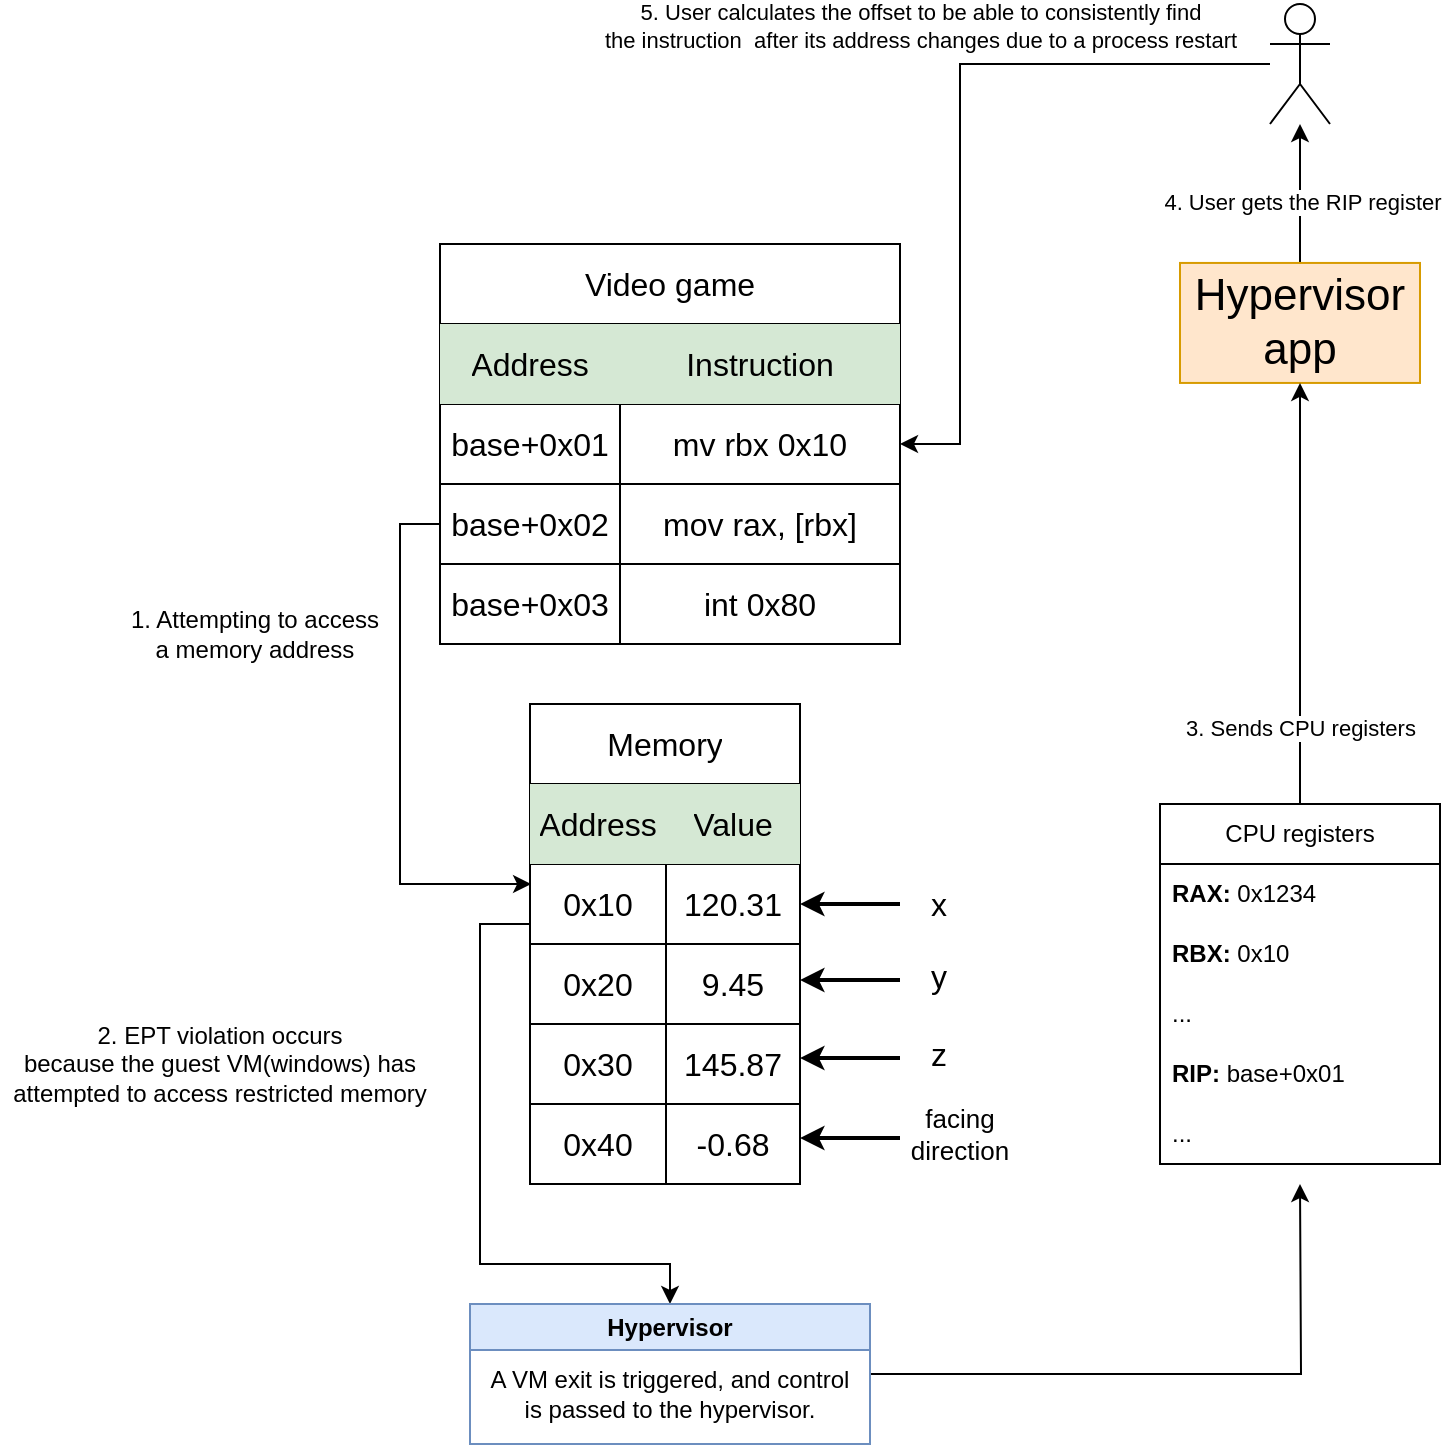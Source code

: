<mxfile version="26.0.14">
  <diagram name="Page-1" id="G9ifJQ4g6TrN1BijheMH">
    <mxGraphModel dx="1430" dy="790" grid="1" gridSize="10" guides="1" tooltips="1" connect="1" arrows="1" fold="1" page="1" pageScale="1" pageWidth="850" pageHeight="1100" math="0" shadow="0">
      <root>
        <mxCell id="0" />
        <mxCell id="1" parent="0" />
        <mxCell id="hTknCnMsD0R82yOyaQMN-39" value="" style="shape=table;startSize=0;container=1;collapsible=0;childLayout=tableLayout;fontSize=16;" parent="1" vertex="1">
          <mxGeometry x="335" y="440" width="135" height="240" as="geometry" />
        </mxCell>
        <mxCell id="hTknCnMsD0R82yOyaQMN-40" value="" style="shape=tableRow;horizontal=0;startSize=0;swimlaneHead=0;swimlaneBody=0;strokeColor=inherit;top=0;left=0;bottom=0;right=0;collapsible=0;dropTarget=0;fillColor=none;points=[[0,0.5],[1,0.5]];portConstraint=eastwest;fontSize=16;" parent="hTknCnMsD0R82yOyaQMN-39" vertex="1">
          <mxGeometry width="135" height="40" as="geometry" />
        </mxCell>
        <mxCell id="hTknCnMsD0R82yOyaQMN-41" value="Memory" style="shape=partialRectangle;html=1;whiteSpace=wrap;connectable=0;strokeColor=inherit;overflow=hidden;fillColor=none;top=0;left=0;bottom=0;right=0;pointerEvents=1;fontSize=16;rowspan=1;colspan=2;" parent="hTknCnMsD0R82yOyaQMN-40" vertex="1">
          <mxGeometry width="135" height="40" as="geometry">
            <mxRectangle width="68" height="40" as="alternateBounds" />
          </mxGeometry>
        </mxCell>
        <mxCell id="hTknCnMsD0R82yOyaQMN-42" value="" style="shape=partialRectangle;html=1;whiteSpace=wrap;connectable=0;strokeColor=inherit;overflow=hidden;fillColor=none;top=0;left=0;bottom=0;right=0;pointerEvents=1;fontSize=16;" parent="hTknCnMsD0R82yOyaQMN-40" vertex="1" visible="0">
          <mxGeometry x="68" width="67" height="40" as="geometry">
            <mxRectangle width="67" height="40" as="alternateBounds" />
          </mxGeometry>
        </mxCell>
        <mxCell id="hTknCnMsD0R82yOyaQMN-44" value="" style="shape=tableRow;horizontal=0;startSize=0;swimlaneHead=0;swimlaneBody=0;strokeColor=inherit;top=0;left=0;bottom=0;right=0;collapsible=0;dropTarget=0;fillColor=none;points=[[0,0.5],[1,0.5]];portConstraint=eastwest;fontSize=16;" parent="hTknCnMsD0R82yOyaQMN-39" vertex="1">
          <mxGeometry y="40" width="135" height="40" as="geometry" />
        </mxCell>
        <mxCell id="hTknCnMsD0R82yOyaQMN-45" value="Address" style="shape=partialRectangle;html=1;whiteSpace=wrap;connectable=0;strokeColor=#82b366;overflow=hidden;fillColor=#d5e8d4;top=0;left=0;bottom=0;right=0;pointerEvents=1;fontSize=16;" parent="hTknCnMsD0R82yOyaQMN-44" vertex="1">
          <mxGeometry width="68" height="40" as="geometry">
            <mxRectangle width="68" height="40" as="alternateBounds" />
          </mxGeometry>
        </mxCell>
        <mxCell id="hTknCnMsD0R82yOyaQMN-46" value="Value" style="shape=partialRectangle;html=1;whiteSpace=wrap;connectable=0;strokeColor=#82b366;overflow=hidden;fillColor=#d5e8d4;top=0;left=0;bottom=0;right=0;pointerEvents=1;fontSize=16;" parent="hTknCnMsD0R82yOyaQMN-44" vertex="1">
          <mxGeometry x="68" width="67" height="40" as="geometry">
            <mxRectangle width="67" height="40" as="alternateBounds" />
          </mxGeometry>
        </mxCell>
        <mxCell id="hTknCnMsD0R82yOyaQMN-48" value="" style="shape=tableRow;horizontal=0;startSize=0;swimlaneHead=0;swimlaneBody=0;strokeColor=inherit;top=0;left=0;bottom=0;right=0;collapsible=0;dropTarget=0;fillColor=none;points=[[0,0.5],[1,0.5]];portConstraint=eastwest;fontSize=16;" parent="hTknCnMsD0R82yOyaQMN-39" vertex="1">
          <mxGeometry y="80" width="135" height="40" as="geometry" />
        </mxCell>
        <mxCell id="hTknCnMsD0R82yOyaQMN-49" value="0x10" style="shape=partialRectangle;html=1;whiteSpace=wrap;connectable=0;strokeColor=inherit;overflow=hidden;fillColor=none;top=0;left=0;bottom=0;right=0;pointerEvents=1;fontSize=16;" parent="hTknCnMsD0R82yOyaQMN-48" vertex="1">
          <mxGeometry width="68" height="40" as="geometry">
            <mxRectangle width="68" height="40" as="alternateBounds" />
          </mxGeometry>
        </mxCell>
        <mxCell id="hTknCnMsD0R82yOyaQMN-50" value="120.31" style="shape=partialRectangle;html=1;whiteSpace=wrap;connectable=0;strokeColor=inherit;overflow=hidden;fillColor=none;top=0;left=0;bottom=0;right=0;pointerEvents=1;fontSize=16;" parent="hTknCnMsD0R82yOyaQMN-48" vertex="1">
          <mxGeometry x="68" width="67" height="40" as="geometry">
            <mxRectangle width="67" height="40" as="alternateBounds" />
          </mxGeometry>
        </mxCell>
        <mxCell id="hTknCnMsD0R82yOyaQMN-58" style="shape=tableRow;horizontal=0;startSize=0;swimlaneHead=0;swimlaneBody=0;strokeColor=inherit;top=0;left=0;bottom=0;right=0;collapsible=0;dropTarget=0;fillColor=none;points=[[0,0.5],[1,0.5]];portConstraint=eastwest;fontSize=16;" parent="hTknCnMsD0R82yOyaQMN-39" vertex="1">
          <mxGeometry y="120" width="135" height="40" as="geometry" />
        </mxCell>
        <mxCell id="hTknCnMsD0R82yOyaQMN-59" value="0x20" style="shape=partialRectangle;html=1;whiteSpace=wrap;connectable=0;strokeColor=inherit;overflow=hidden;fillColor=none;top=0;left=0;bottom=0;right=0;pointerEvents=1;fontSize=16;align=center;" parent="hTknCnMsD0R82yOyaQMN-58" vertex="1">
          <mxGeometry width="68" height="40" as="geometry">
            <mxRectangle width="68" height="40" as="alternateBounds" />
          </mxGeometry>
        </mxCell>
        <mxCell id="hTknCnMsD0R82yOyaQMN-60" value="9.45" style="shape=partialRectangle;html=1;whiteSpace=wrap;connectable=0;strokeColor=inherit;overflow=hidden;fillColor=none;top=0;left=0;bottom=0;right=0;pointerEvents=1;fontSize=16;" parent="hTknCnMsD0R82yOyaQMN-58" vertex="1">
          <mxGeometry x="68" width="67" height="40" as="geometry">
            <mxRectangle width="67" height="40" as="alternateBounds" />
          </mxGeometry>
        </mxCell>
        <mxCell id="hTknCnMsD0R82yOyaQMN-55" style="shape=tableRow;horizontal=0;startSize=0;swimlaneHead=0;swimlaneBody=0;strokeColor=inherit;top=0;left=0;bottom=0;right=0;collapsible=0;dropTarget=0;fillColor=none;points=[[0,0.5],[1,0.5]];portConstraint=eastwest;fontSize=16;" parent="hTknCnMsD0R82yOyaQMN-39" vertex="1">
          <mxGeometry y="160" width="135" height="40" as="geometry" />
        </mxCell>
        <mxCell id="hTknCnMsD0R82yOyaQMN-56" value="0x30" style="shape=partialRectangle;html=1;whiteSpace=wrap;connectable=0;strokeColor=inherit;overflow=hidden;fillColor=none;top=0;left=0;bottom=0;right=0;pointerEvents=1;fontSize=16;" parent="hTknCnMsD0R82yOyaQMN-55" vertex="1">
          <mxGeometry width="68" height="40" as="geometry">
            <mxRectangle width="68" height="40" as="alternateBounds" />
          </mxGeometry>
        </mxCell>
        <mxCell id="hTknCnMsD0R82yOyaQMN-57" value="145.87" style="shape=partialRectangle;html=1;whiteSpace=wrap;connectable=0;strokeColor=inherit;overflow=hidden;fillColor=none;top=0;left=0;bottom=0;right=0;pointerEvents=1;fontSize=16;" parent="hTknCnMsD0R82yOyaQMN-55" vertex="1">
          <mxGeometry x="68" width="67" height="40" as="geometry">
            <mxRectangle width="67" height="40" as="alternateBounds" />
          </mxGeometry>
        </mxCell>
        <mxCell id="hTknCnMsD0R82yOyaQMN-52" style="shape=tableRow;horizontal=0;startSize=0;swimlaneHead=0;swimlaneBody=0;strokeColor=inherit;top=0;left=0;bottom=0;right=0;collapsible=0;dropTarget=0;fillColor=none;points=[[0,0.5],[1,0.5]];portConstraint=eastwest;fontSize=16;" parent="hTknCnMsD0R82yOyaQMN-39" vertex="1">
          <mxGeometry y="200" width="135" height="40" as="geometry" />
        </mxCell>
        <mxCell id="hTknCnMsD0R82yOyaQMN-53" value="0x40" style="shape=partialRectangle;html=1;whiteSpace=wrap;connectable=0;strokeColor=inherit;overflow=hidden;fillColor=none;top=0;left=0;bottom=0;right=0;pointerEvents=1;fontSize=16;" parent="hTknCnMsD0R82yOyaQMN-52" vertex="1">
          <mxGeometry width="68" height="40" as="geometry">
            <mxRectangle width="68" height="40" as="alternateBounds" />
          </mxGeometry>
        </mxCell>
        <mxCell id="hTknCnMsD0R82yOyaQMN-54" value="-0.68" style="shape=partialRectangle;html=1;whiteSpace=wrap;connectable=0;strokeColor=inherit;overflow=hidden;fillColor=none;top=0;left=0;bottom=0;right=0;pointerEvents=1;fontSize=16;" parent="hTknCnMsD0R82yOyaQMN-52" vertex="1">
          <mxGeometry x="68" width="67" height="40" as="geometry">
            <mxRectangle width="67" height="40" as="alternateBounds" />
          </mxGeometry>
        </mxCell>
        <mxCell id="hTknCnMsD0R82yOyaQMN-61" value="" style="endArrow=classic;html=1;rounded=0;entryX=1;entryY=0.5;entryDx=0;entryDy=0;strokeWidth=2;exitX=0;exitY=0.5;exitDx=0;exitDy=0;" parent="1" source="hTknCnMsD0R82yOyaQMN-64" target="hTknCnMsD0R82yOyaQMN-48" edge="1">
          <mxGeometry width="50" height="50" relative="1" as="geometry">
            <mxPoint x="765" y="310" as="sourcePoint" />
            <mxPoint x="815" y="320" as="targetPoint" />
          </mxGeometry>
        </mxCell>
        <mxCell id="hTknCnMsD0R82yOyaQMN-64" value="&lt;font style=&quot;font-size: 16px;&quot;&gt;x&lt;/font&gt;" style="text;html=1;align=center;verticalAlign=middle;whiteSpace=wrap;rounded=0;" parent="1" vertex="1">
          <mxGeometry x="520" y="525" width="39" height="30" as="geometry" />
        </mxCell>
        <mxCell id="hTknCnMsD0R82yOyaQMN-67" value="" style="endArrow=classic;html=1;rounded=0;entryX=1;entryY=0.5;entryDx=0;entryDy=0;strokeWidth=2;" parent="1" edge="1">
          <mxGeometry width="50" height="50" relative="1" as="geometry">
            <mxPoint x="520" y="578" as="sourcePoint" />
            <mxPoint x="470" y="578" as="targetPoint" />
          </mxGeometry>
        </mxCell>
        <mxCell id="hTknCnMsD0R82yOyaQMN-68" value="&lt;font style=&quot;font-size: 16px;&quot;&gt;y&lt;/font&gt;" style="text;html=1;align=center;verticalAlign=middle;whiteSpace=wrap;rounded=0;" parent="1" vertex="1">
          <mxGeometry x="520" y="561" width="39" height="30" as="geometry" />
        </mxCell>
        <mxCell id="hTknCnMsD0R82yOyaQMN-69" value="" style="endArrow=classic;html=1;rounded=0;entryX=1;entryY=0.5;entryDx=0;entryDy=0;strokeWidth=2;" parent="1" edge="1">
          <mxGeometry width="50" height="50" relative="1" as="geometry">
            <mxPoint x="520" y="617" as="sourcePoint" />
            <mxPoint x="470" y="617" as="targetPoint" />
          </mxGeometry>
        </mxCell>
        <mxCell id="hTknCnMsD0R82yOyaQMN-70" value="&lt;font style=&quot;font-size: 16px;&quot;&gt;z&lt;/font&gt;" style="text;html=1;align=center;verticalAlign=middle;whiteSpace=wrap;rounded=0;" parent="1" vertex="1">
          <mxGeometry x="520" y="600" width="39" height="30" as="geometry" />
        </mxCell>
        <mxCell id="hTknCnMsD0R82yOyaQMN-71" value="" style="endArrow=classic;html=1;rounded=0;entryX=1;entryY=0.5;entryDx=0;entryDy=0;strokeWidth=2;" parent="1" edge="1">
          <mxGeometry width="50" height="50" relative="1" as="geometry">
            <mxPoint x="520" y="657" as="sourcePoint" />
            <mxPoint x="470" y="657" as="targetPoint" />
          </mxGeometry>
        </mxCell>
        <mxCell id="hTknCnMsD0R82yOyaQMN-72" value="&lt;font style=&quot;font-size: 13px;&quot;&gt;facing direction&lt;/font&gt;" style="text;html=1;align=center;verticalAlign=middle;whiteSpace=wrap;rounded=0;" parent="1" vertex="1">
          <mxGeometry x="520" y="640" width="60" height="30" as="geometry" />
        </mxCell>
        <mxCell id="hTknCnMsD0R82yOyaQMN-74" value="" style="shape=table;startSize=0;container=1;collapsible=0;childLayout=tableLayout;fontSize=16;" parent="1" vertex="1">
          <mxGeometry x="290" y="210" width="230" height="200" as="geometry" />
        </mxCell>
        <mxCell id="hTknCnMsD0R82yOyaQMN-75" value="" style="shape=tableRow;horizontal=0;startSize=0;swimlaneHead=0;swimlaneBody=0;strokeColor=inherit;top=0;left=0;bottom=0;right=0;collapsible=0;dropTarget=0;fillColor=none;points=[[0,0.5],[1,0.5]];portConstraint=eastwest;fontSize=16;" parent="hTknCnMsD0R82yOyaQMN-74" vertex="1">
          <mxGeometry width="230" height="40" as="geometry" />
        </mxCell>
        <mxCell id="hTknCnMsD0R82yOyaQMN-76" value="Video game" style="shape=partialRectangle;html=1;whiteSpace=wrap;connectable=0;strokeColor=inherit;overflow=hidden;fillColor=none;top=0;left=0;bottom=0;right=0;pointerEvents=1;fontSize=16;rowspan=1;colspan=2;" parent="hTknCnMsD0R82yOyaQMN-75" vertex="1">
          <mxGeometry width="230" height="40" as="geometry">
            <mxRectangle width="90" height="40" as="alternateBounds" />
          </mxGeometry>
        </mxCell>
        <mxCell id="hTknCnMsD0R82yOyaQMN-77" value="" style="shape=partialRectangle;html=1;whiteSpace=wrap;connectable=0;strokeColor=inherit;overflow=hidden;fillColor=none;top=0;left=0;bottom=0;right=0;pointerEvents=1;fontSize=16;" parent="hTknCnMsD0R82yOyaQMN-75" vertex="1" visible="0">
          <mxGeometry x="90" width="140" height="40" as="geometry">
            <mxRectangle width="140" height="40" as="alternateBounds" />
          </mxGeometry>
        </mxCell>
        <mxCell id="hTknCnMsD0R82yOyaQMN-78" value="" style="shape=tableRow;horizontal=0;startSize=0;swimlaneHead=0;swimlaneBody=0;strokeColor=inherit;top=0;left=0;bottom=0;right=0;collapsible=0;dropTarget=0;fillColor=none;points=[[0,0.5],[1,0.5]];portConstraint=eastwest;fontSize=16;" parent="hTknCnMsD0R82yOyaQMN-74" vertex="1">
          <mxGeometry y="40" width="230" height="40" as="geometry" />
        </mxCell>
        <mxCell id="hTknCnMsD0R82yOyaQMN-79" value="Address" style="shape=partialRectangle;html=1;whiteSpace=wrap;connectable=0;strokeColor=#82b366;overflow=hidden;fillColor=#d5e8d4;top=0;left=0;bottom=0;right=0;pointerEvents=1;fontSize=16;" parent="hTknCnMsD0R82yOyaQMN-78" vertex="1">
          <mxGeometry width="90" height="40" as="geometry">
            <mxRectangle width="90" height="40" as="alternateBounds" />
          </mxGeometry>
        </mxCell>
        <mxCell id="hTknCnMsD0R82yOyaQMN-80" value="Instruction" style="shape=partialRectangle;html=1;whiteSpace=wrap;connectable=0;strokeColor=#82b366;overflow=hidden;fillColor=#d5e8d4;top=0;left=0;bottom=0;right=0;pointerEvents=1;fontSize=16;" parent="hTknCnMsD0R82yOyaQMN-78" vertex="1">
          <mxGeometry x="90" width="140" height="40" as="geometry">
            <mxRectangle width="140" height="40" as="alternateBounds" />
          </mxGeometry>
        </mxCell>
        <mxCell id="hTknCnMsD0R82yOyaQMN-81" value="" style="shape=tableRow;horizontal=0;startSize=0;swimlaneHead=0;swimlaneBody=0;strokeColor=inherit;top=0;left=0;bottom=0;right=0;collapsible=0;dropTarget=0;fillColor=none;points=[[0,0.5],[1,0.5]];portConstraint=eastwest;fontSize=16;" parent="hTknCnMsD0R82yOyaQMN-74" vertex="1">
          <mxGeometry y="80" width="230" height="40" as="geometry" />
        </mxCell>
        <mxCell id="hTknCnMsD0R82yOyaQMN-82" value="base+0x01" style="shape=partialRectangle;html=1;whiteSpace=wrap;connectable=0;strokeColor=inherit;overflow=hidden;fillColor=none;top=0;left=0;bottom=0;right=0;pointerEvents=1;fontSize=16;" parent="hTknCnMsD0R82yOyaQMN-81" vertex="1">
          <mxGeometry width="90" height="40" as="geometry">
            <mxRectangle width="90" height="40" as="alternateBounds" />
          </mxGeometry>
        </mxCell>
        <mxCell id="hTknCnMsD0R82yOyaQMN-83" value="mv rbx 0x10" style="shape=partialRectangle;html=1;whiteSpace=wrap;connectable=0;strokeColor=inherit;overflow=hidden;fillColor=none;top=0;left=0;bottom=0;right=0;pointerEvents=1;fontSize=16;" parent="hTknCnMsD0R82yOyaQMN-81" vertex="1">
          <mxGeometry x="90" width="140" height="40" as="geometry">
            <mxRectangle width="140" height="40" as="alternateBounds" />
          </mxGeometry>
        </mxCell>
        <mxCell id="hTknCnMsD0R82yOyaQMN-84" style="shape=tableRow;horizontal=0;startSize=0;swimlaneHead=0;swimlaneBody=0;strokeColor=inherit;top=0;left=0;bottom=0;right=0;collapsible=0;dropTarget=0;fillColor=none;points=[[0,0.5],[1,0.5]];portConstraint=eastwest;fontSize=16;" parent="hTknCnMsD0R82yOyaQMN-74" vertex="1">
          <mxGeometry y="120" width="230" height="40" as="geometry" />
        </mxCell>
        <mxCell id="hTknCnMsD0R82yOyaQMN-85" value="base+0x02" style="shape=partialRectangle;html=1;whiteSpace=wrap;connectable=0;strokeColor=inherit;overflow=hidden;fillColor=none;top=0;left=0;bottom=0;right=0;pointerEvents=1;fontSize=16;align=center;" parent="hTknCnMsD0R82yOyaQMN-84" vertex="1">
          <mxGeometry width="90" height="40" as="geometry">
            <mxRectangle width="90" height="40" as="alternateBounds" />
          </mxGeometry>
        </mxCell>
        <mxCell id="hTknCnMsD0R82yOyaQMN-86" value="mov rax, [rbx]" style="shape=partialRectangle;html=1;whiteSpace=wrap;connectable=0;strokeColor=inherit;overflow=hidden;fillColor=none;top=0;left=0;bottom=0;right=0;pointerEvents=1;fontSize=16;" parent="hTknCnMsD0R82yOyaQMN-84" vertex="1">
          <mxGeometry x="90" width="140" height="40" as="geometry">
            <mxRectangle width="140" height="40" as="alternateBounds" />
          </mxGeometry>
        </mxCell>
        <mxCell id="hTknCnMsD0R82yOyaQMN-87" style="shape=tableRow;horizontal=0;startSize=0;swimlaneHead=0;swimlaneBody=0;strokeColor=inherit;top=0;left=0;bottom=0;right=0;collapsible=0;dropTarget=0;fillColor=none;points=[[0,0.5],[1,0.5]];portConstraint=eastwest;fontSize=16;" parent="hTknCnMsD0R82yOyaQMN-74" vertex="1">
          <mxGeometry y="160" width="230" height="40" as="geometry" />
        </mxCell>
        <mxCell id="hTknCnMsD0R82yOyaQMN-88" value="base+0x03" style="shape=partialRectangle;html=1;whiteSpace=wrap;connectable=0;strokeColor=inherit;overflow=hidden;fillColor=none;top=0;left=0;bottom=0;right=0;pointerEvents=1;fontSize=16;" parent="hTknCnMsD0R82yOyaQMN-87" vertex="1">
          <mxGeometry width="90" height="40" as="geometry">
            <mxRectangle width="90" height="40" as="alternateBounds" />
          </mxGeometry>
        </mxCell>
        <mxCell id="hTknCnMsD0R82yOyaQMN-89" value="int 0x80" style="shape=partialRectangle;html=1;whiteSpace=wrap;connectable=0;strokeColor=inherit;overflow=hidden;fillColor=none;top=0;left=0;bottom=0;right=0;pointerEvents=1;fontSize=16;" parent="hTknCnMsD0R82yOyaQMN-87" vertex="1">
          <mxGeometry x="90" width="140" height="40" as="geometry">
            <mxRectangle width="140" height="40" as="alternateBounds" />
          </mxGeometry>
        </mxCell>
        <mxCell id="hTknCnMsD0R82yOyaQMN-99" value="1. Attempting to access&lt;div&gt;a memory address&lt;/div&gt;" style="text;html=1;align=center;verticalAlign=middle;whiteSpace=wrap;rounded=0;" parent="1" vertex="1">
          <mxGeometry x="130" y="390" width="135" height="30" as="geometry" />
        </mxCell>
        <mxCell id="hTknCnMsD0R82yOyaQMN-123" style="edgeStyle=orthogonalEdgeStyle;rounded=0;orthogonalLoop=1;jettySize=auto;html=1;" parent="1" source="hTknCnMsD0R82yOyaQMN-107" target="hTknCnMsD0R82yOyaQMN-121" edge="1">
          <mxGeometry relative="1" as="geometry" />
        </mxCell>
        <mxCell id="hTknCnMsD0R82yOyaQMN-124" value="4. User gets the RIP register" style="edgeLabel;html=1;align=center;verticalAlign=middle;resizable=0;points=[];" parent="hTknCnMsD0R82yOyaQMN-123" vertex="1" connectable="0">
          <mxGeometry x="-0.103" y="-1" relative="1" as="geometry">
            <mxPoint as="offset" />
          </mxGeometry>
        </mxCell>
        <mxCell id="hTknCnMsD0R82yOyaQMN-107" value="&lt;font style=&quot;font-size: 22px;&quot;&gt;Hypervisor app&lt;/font&gt;" style="rounded=0;whiteSpace=wrap;html=1;fillColor=#ffe6cc;strokeColor=#d79b00;" parent="1" vertex="1">
          <mxGeometry x="660" y="219.47" width="120" height="60" as="geometry" />
        </mxCell>
        <mxCell id="hTknCnMsD0R82yOyaQMN-108" style="edgeStyle=orthogonalEdgeStyle;rounded=0;orthogonalLoop=1;jettySize=auto;html=1;entryX=0.5;entryY=0;entryDx=0;entryDy=0;" parent="1" source="hTknCnMsD0R82yOyaQMN-48" edge="1">
          <mxGeometry relative="1" as="geometry">
            <mxPoint x="405" y="740" as="targetPoint" />
            <Array as="points">
              <mxPoint x="310" y="550" />
              <mxPoint x="310" y="720" />
              <mxPoint x="405" y="720" />
            </Array>
          </mxGeometry>
        </mxCell>
        <mxCell id="hTknCnMsD0R82yOyaQMN-111" style="edgeStyle=orthogonalEdgeStyle;rounded=0;orthogonalLoop=1;jettySize=auto;html=1;entryX=0.004;entryY=0.25;entryDx=0;entryDy=0;entryPerimeter=0;exitX=0;exitY=0.5;exitDx=0;exitDy=0;" parent="1" source="hTknCnMsD0R82yOyaQMN-84" target="hTknCnMsD0R82yOyaQMN-48" edge="1">
          <mxGeometry relative="1" as="geometry">
            <Array as="points">
              <mxPoint x="270" y="350" />
              <mxPoint x="270" y="530" />
            </Array>
          </mxGeometry>
        </mxCell>
        <mxCell id="hTknCnMsD0R82yOyaQMN-112" value="" style="shape=image;html=1;verticalAlign=top;verticalLabelPosition=bottom;labelBackgroundColor=#ffffff;imageAspect=0;aspect=fixed;image=https://cdn3.iconfinder.com/data/icons/nx11/Restricted.png" parent="1" vertex="1">
          <mxGeometry x="290" y="600" width="40" height="40" as="geometry" />
        </mxCell>
        <mxCell id="hTknCnMsD0R82yOyaQMN-113" value="2. EPT violation occurs&lt;div&gt;because the guest VM(windows)&amp;nbsp;&lt;span style=&quot;background-color: transparent; color: light-dark(rgb(0, 0, 0), rgb(255, 255, 255));&quot;&gt;has&lt;/span&gt;&lt;/div&gt;&lt;div&gt;&lt;span style=&quot;background-color: transparent; color: light-dark(rgb(0, 0, 0), rgb(255, 255, 255));&quot;&gt;attempted to access restricted memory&lt;/span&gt;&lt;/div&gt;" style="text;html=1;align=center;verticalAlign=middle;whiteSpace=wrap;rounded=0;" parent="1" vertex="1">
          <mxGeometry x="70" y="605" width="220" height="30" as="geometry" />
        </mxCell>
        <mxCell id="eCVIL0IslIbn9jKUJnxB-8" style="edgeStyle=orthogonalEdgeStyle;rounded=0;orthogonalLoop=1;jettySize=auto;html=1;" edge="1" parent="1" source="hTknCnMsD0R82yOyaQMN-117">
          <mxGeometry relative="1" as="geometry">
            <mxPoint x="720" y="680" as="targetPoint" />
          </mxGeometry>
        </mxCell>
        <mxCell id="hTknCnMsD0R82yOyaQMN-117" value="Hypervisor" style="swimlane;whiteSpace=wrap;html=1;fillColor=#dae8fc;strokeColor=#6c8ebf;" parent="1" vertex="1">
          <mxGeometry x="305" y="740" width="200" height="70" as="geometry" />
        </mxCell>
        <mxCell id="hTknCnMsD0R82yOyaQMN-116" value="A VM exit is triggered, and control is passed to the hypervisor." style="text;html=1;align=center;verticalAlign=middle;whiteSpace=wrap;rounded=0;" parent="hTknCnMsD0R82yOyaQMN-117" vertex="1">
          <mxGeometry x="5" y="30" width="190" height="30" as="geometry" />
        </mxCell>
        <mxCell id="FnYDHxwS2t0ApL2c6nZ8-1" style="edgeStyle=orthogonalEdgeStyle;rounded=0;orthogonalLoop=1;jettySize=auto;html=1;entryX=1;entryY=0.5;entryDx=0;entryDy=0;" parent="1" source="hTknCnMsD0R82yOyaQMN-121" target="hTknCnMsD0R82yOyaQMN-81" edge="1">
          <mxGeometry relative="1" as="geometry">
            <Array as="points">
              <mxPoint x="550" y="120" />
              <mxPoint x="550" y="310" />
            </Array>
          </mxGeometry>
        </mxCell>
        <mxCell id="hTknCnMsD0R82yOyaQMN-121" value="" style="shape=umlActor;verticalLabelPosition=bottom;verticalAlign=top;html=1;outlineConnect=0;" parent="1" vertex="1">
          <mxGeometry x="705" y="90" width="30" height="60" as="geometry" />
        </mxCell>
        <mxCell id="FnYDHxwS2t0ApL2c6nZ8-3" value="5. User&amp;nbsp;&lt;span style=&quot;background-color: light-dark(#ffffff, var(--ge-dark-color, #121212)); color: light-dark(rgb(0, 0, 0), rgb(255, 255, 255));&quot;&gt;calculates the offset to be able to&amp;nbsp;&lt;/span&gt;consistently&amp;nbsp;&lt;span style=&quot;background-color: light-dark(#ffffff, var(--ge-dark-color, #121212)); color: light-dark(rgb(0, 0, 0), rgb(255, 255, 255));&quot;&gt;find&lt;/span&gt;&lt;div&gt;&lt;span style=&quot;background-color: light-dark(#ffffff, var(--ge-dark-color, #121212)); color: light-dark(rgb(0, 0, 0), rgb(255, 255, 255));&quot;&gt;the instruction&amp;nbsp;&lt;/span&gt;&lt;span style=&quot;color: light-dark(rgb(0, 0, 0), rgb(255, 255, 255)); background-color: light-dark(#ffffff, var(--ge-dark-color, #121212));&quot;&gt;&amp;nbsp;&lt;/span&gt;&lt;span style=&quot;color: light-dark(rgb(0, 0, 0), rgb(255, 255, 255)); background-color: light-dark(#ffffff, var(--ge-dark-color, #121212));&quot;&gt;after its address changes due to a process restart&lt;/span&gt;&lt;/div&gt;" style="edgeLabel;html=1;align=center;verticalAlign=middle;resizable=0;points=[];" parent="1" vertex="1" connectable="0">
          <mxGeometry x="530" y="100.0" as="geometry">
            <mxPoint y="1" as="offset" />
          </mxGeometry>
        </mxCell>
        <mxCell id="eCVIL0IslIbn9jKUJnxB-9" style="edgeStyle=orthogonalEdgeStyle;rounded=0;orthogonalLoop=1;jettySize=auto;html=1;entryX=0.5;entryY=1;entryDx=0;entryDy=0;" edge="1" parent="1" source="eCVIL0IslIbn9jKUJnxB-1" target="hTknCnMsD0R82yOyaQMN-107">
          <mxGeometry relative="1" as="geometry" />
        </mxCell>
        <mxCell id="eCVIL0IslIbn9jKUJnxB-11" value="3. Sends CPU registers" style="edgeLabel;html=1;align=center;verticalAlign=middle;resizable=0;points=[];" vertex="1" connectable="0" parent="eCVIL0IslIbn9jKUJnxB-9">
          <mxGeometry x="-0.64" relative="1" as="geometry">
            <mxPoint as="offset" />
          </mxGeometry>
        </mxCell>
        <mxCell id="eCVIL0IslIbn9jKUJnxB-1" value="CPU registers" style="swimlane;fontStyle=0;childLayout=stackLayout;horizontal=1;startSize=30;horizontalStack=0;resizeParent=1;resizeParentMax=0;resizeLast=0;collapsible=1;marginBottom=0;whiteSpace=wrap;html=1;" vertex="1" parent="1">
          <mxGeometry x="650" y="490" width="140" height="180" as="geometry" />
        </mxCell>
        <mxCell id="eCVIL0IslIbn9jKUJnxB-2" value="&lt;b&gt;RAX:&lt;/b&gt; 0x1234" style="text;strokeColor=none;fillColor=none;align=left;verticalAlign=middle;spacingLeft=4;spacingRight=4;overflow=hidden;points=[[0,0.5],[1,0.5]];portConstraint=eastwest;rotatable=0;whiteSpace=wrap;html=1;" vertex="1" parent="eCVIL0IslIbn9jKUJnxB-1">
          <mxGeometry y="30" width="140" height="30" as="geometry" />
        </mxCell>
        <mxCell id="eCVIL0IslIbn9jKUJnxB-3" value="&lt;b&gt;RBX:&lt;/b&gt; 0x10" style="text;strokeColor=none;fillColor=none;align=left;verticalAlign=middle;spacingLeft=4;spacingRight=4;overflow=hidden;points=[[0,0.5],[1,0.5]];portConstraint=eastwest;rotatable=0;whiteSpace=wrap;html=1;" vertex="1" parent="eCVIL0IslIbn9jKUJnxB-1">
          <mxGeometry y="60" width="140" height="30" as="geometry" />
        </mxCell>
        <mxCell id="eCVIL0IslIbn9jKUJnxB-4" value="..." style="text;strokeColor=none;fillColor=none;align=left;verticalAlign=middle;spacingLeft=4;spacingRight=4;overflow=hidden;points=[[0,0.5],[1,0.5]];portConstraint=eastwest;rotatable=0;whiteSpace=wrap;html=1;" vertex="1" parent="eCVIL0IslIbn9jKUJnxB-1">
          <mxGeometry y="90" width="140" height="30" as="geometry" />
        </mxCell>
        <mxCell id="eCVIL0IslIbn9jKUJnxB-5" value="&lt;b&gt;RIP:&lt;/b&gt; base+0x01" style="text;strokeColor=none;fillColor=none;align=left;verticalAlign=middle;spacingLeft=4;spacingRight=4;overflow=hidden;points=[[0,0.5],[1,0.5]];portConstraint=eastwest;rotatable=0;whiteSpace=wrap;html=1;" vertex="1" parent="eCVIL0IslIbn9jKUJnxB-1">
          <mxGeometry y="120" width="140" height="30" as="geometry" />
        </mxCell>
        <mxCell id="eCVIL0IslIbn9jKUJnxB-6" value="..." style="text;strokeColor=none;fillColor=none;align=left;verticalAlign=middle;spacingLeft=4;spacingRight=4;overflow=hidden;points=[[0,0.5],[1,0.5]];portConstraint=eastwest;rotatable=0;whiteSpace=wrap;html=1;" vertex="1" parent="eCVIL0IslIbn9jKUJnxB-1">
          <mxGeometry y="150" width="140" height="30" as="geometry" />
        </mxCell>
      </root>
    </mxGraphModel>
  </diagram>
</mxfile>

